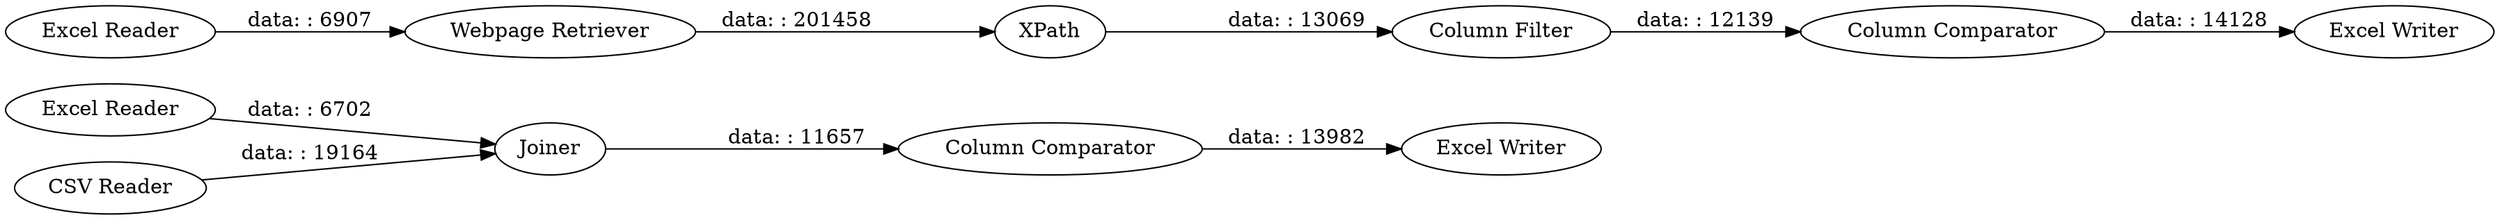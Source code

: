 digraph {
	"43536485450140452_35" [label="Excel Reader"]
	"43536485450140452_40" [label="Webpage Retriever"]
	"43536485450140452_45" [label="Excel Writer"]
	"43536485450140452_46" [label="Column Filter"]
	"43536485450140452_32" [label="Excel Writer"]
	"43536485450140452_38" [label="CSV Reader"]
	"43536485450140452_44" [label="Excel Reader"]
	"43536485450140452_23" [label=Joiner]
	"43536485450140452_27" [label="Column Comparator"]
	"43536485450140452_43" [label="Column Comparator"]
	"43536485450140452_41" [label=XPath]
	"43536485450140452_35" -> "43536485450140452_23" [label="data: : 6702"]
	"43536485450140452_38" -> "43536485450140452_23" [label="data: : 19164"]
	"43536485450140452_44" -> "43536485450140452_40" [label="data: : 6907"]
	"43536485450140452_46" -> "43536485450140452_43" [label="data: : 12139"]
	"43536485450140452_23" -> "43536485450140452_27" [label="data: : 11657"]
	"43536485450140452_40" -> "43536485450140452_41" [label="data: : 201458"]
	"43536485450140452_27" -> "43536485450140452_32" [label="data: : 13982"]
	"43536485450140452_41" -> "43536485450140452_46" [label="data: : 13069"]
	"43536485450140452_43" -> "43536485450140452_45" [label="data: : 14128"]
	rankdir=LR
}
